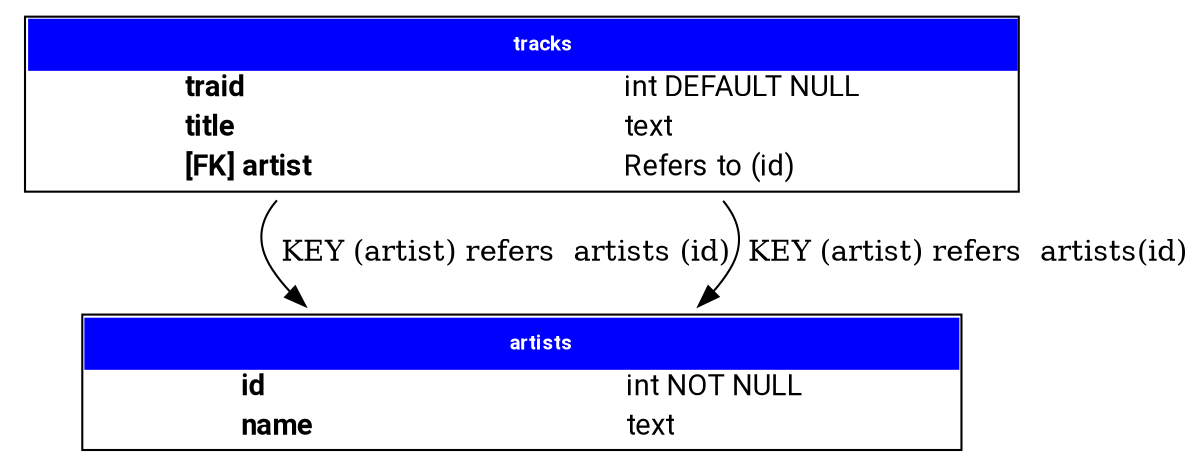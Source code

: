 digraph tested {

    node [

        shape = "plaintext"

    ]
artists [label=<
    <TABLE BGCOLOR="white" BORDER="1" CELLBORDER="0" CELLSPACING="0">
    <TR><TD COLSPAN="2" CELLPADDING="5" ALIGN="CENTER" BGCOLOR="blue">
    <FONT FACE="Roboto" COLOR="white" POINT-SIZE="10"><B>
    artists
    </B></FONT></TD></TR>
<TR><TD ALIGN="LEFT" BORDER="0">
                <FONT FACE="Roboto"><B>id</B></FONT>
                </TD><TD ALIGN="LEFT">
                <FONT FACE="Roboto">int NOT NULL</FONT>
                </TD></TR>
<TR><TD ALIGN="LEFT" BORDER="0">
                <FONT FACE="Roboto"><B>name</B></FONT>
                </TD><TD ALIGN="LEFT">
                <FONT FACE="Roboto">text</FONT>
                </TD></TR>
</TABLE> >]
tracks [label=<
    <TABLE BGCOLOR="white" BORDER="1" CELLBORDER="0" CELLSPACING="0">
    <TR><TD COLSPAN="2" CELLPADDING="5" ALIGN="CENTER" BGCOLOR="blue">
    <FONT FACE="Roboto" COLOR="white" POINT-SIZE="10"><B>
    tracks
    </B></FONT></TD></TR>
<TR><TD ALIGN="LEFT" BORDER="0">
                <FONT FACE="Roboto"><B>traid</B></FONT>
                </TD><TD ALIGN="LEFT">
                <FONT FACE="Roboto">int DEFAULT NULL</FONT>
                </TD></TR>
<TR><TD ALIGN="LEFT" BORDER="0">
                <FONT FACE="Roboto"><B>title</B></FONT>
                </TD><TD ALIGN="LEFT">
                <FONT FACE="Roboto">text</FONT>
                </TD></TR>
<TR><TD ALIGN="LEFT" BORDER="0">
                <FONT FACE="Roboto"><B>[FK] artist</B></FONT>
                </TD><TD ALIGN="LEFT">
                <FONT FACE="Roboto">Refers to (id)</FONT>
                </TD></TR>
</TABLE> >]



tracks ->  artists  [label=" KEY (artist) refers  artists (id)"]
tracks ->  artists [label=" KEY (artist) refers  artists(id)"]


}